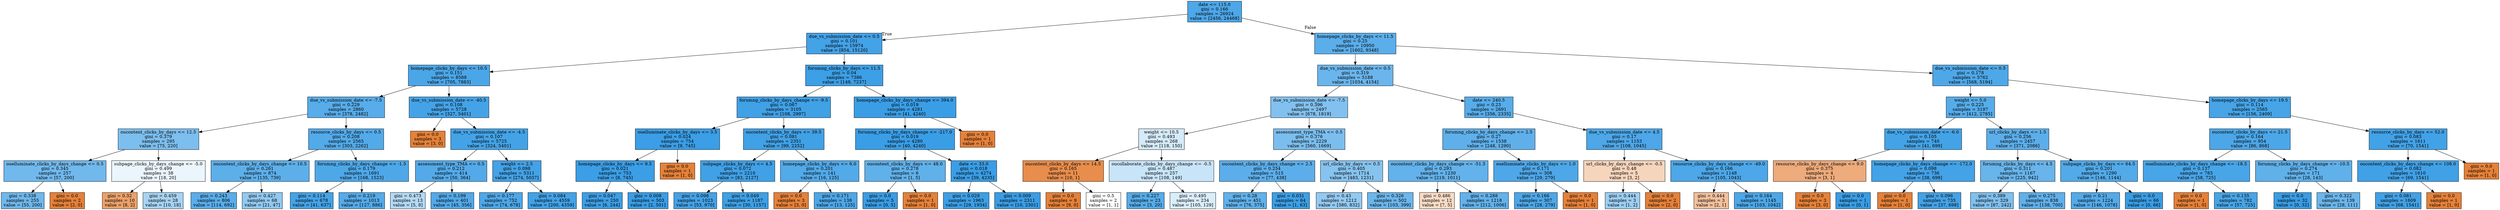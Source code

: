 digraph Tree {
node [shape=box, style="filled", color="black"] ;
0 [label="date <= 115.0\ngini = 0.166\nsamples = 26924\nvalue = [2456, 24468]", fillcolor="#399de5e5"] ;
1 [label="due_vs_submission_date <= 0.5\ngini = 0.101\nsamples = 15974\nvalue = [854, 15120]", fillcolor="#399de5f1"] ;
0 -> 1 [labeldistance=2.5, labelangle=45, headlabel="True"] ;
2 [label="homepage_clicks_by_days <= 10.5\ngini = 0.151\nsamples = 8588\nvalue = [705, 7883]", fillcolor="#399de5e8"] ;
1 -> 2 ;
3 [label="due_vs_submission_date <= -7.5\ngini = 0.229\nsamples = 2860\nvalue = [378, 2482]", fillcolor="#399de5d8"] ;
2 -> 3 ;
4 [label="oucontent_clicks_by_days <= 12.5\ngini = 0.379\nsamples = 295\nvalue = [75, 220]", fillcolor="#399de5a8"] ;
3 -> 4 ;
5 [label="ouelluminate_clicks_by_days_change <= 0.5\ngini = 0.345\nsamples = 257\nvalue = [57, 200]", fillcolor="#399de5b6"] ;
4 -> 5 ;
6 [label="gini = 0.338\nsamples = 255\nvalue = [55, 200]", fillcolor="#399de5b9"] ;
5 -> 6 ;
7 [label="gini = 0.0\nsamples = 2\nvalue = [2, 0]", fillcolor="#e58139ff"] ;
5 -> 7 ;
8 [label="subpage_clicks_by_days_change <= -5.0\ngini = 0.499\nsamples = 38\nvalue = [18, 20]", fillcolor="#399de519"] ;
4 -> 8 ;
9 [label="gini = 0.32\nsamples = 10\nvalue = [8, 2]", fillcolor="#e58139bf"] ;
8 -> 9 ;
10 [label="gini = 0.459\nsamples = 28\nvalue = [10, 18]", fillcolor="#399de571"] ;
8 -> 10 ;
11 [label="resource_clicks_by_days <= 0.5\ngini = 0.208\nsamples = 2565\nvalue = [303, 2262]", fillcolor="#399de5dd"] ;
3 -> 11 ;
12 [label="oucontent_clicks_by_days_change <= 10.5\ngini = 0.261\nsamples = 874\nvalue = [135, 739]", fillcolor="#399de5d0"] ;
11 -> 12 ;
13 [label="gini = 0.243\nsamples = 806\nvalue = [114, 692]", fillcolor="#399de5d5"] ;
12 -> 13 ;
14 [label="gini = 0.427\nsamples = 68\nvalue = [21, 47]", fillcolor="#399de58d"] ;
12 -> 14 ;
15 [label="forumng_clicks_by_days_change <= -1.5\ngini = 0.179\nsamples = 1691\nvalue = [168, 1523]", fillcolor="#399de5e3"] ;
11 -> 15 ;
16 [label="gini = 0.114\nsamples = 678\nvalue = [41, 637]", fillcolor="#399de5ef"] ;
15 -> 16 ;
17 [label="gini = 0.219\nsamples = 1013\nvalue = [127, 886]", fillcolor="#399de5da"] ;
15 -> 17 ;
18 [label="due_vs_submission_date <= -40.5\ngini = 0.108\nsamples = 5728\nvalue = [327, 5401]", fillcolor="#399de5f0"] ;
2 -> 18 ;
19 [label="gini = 0.0\nsamples = 3\nvalue = [3, 0]", fillcolor="#e58139ff"] ;
18 -> 19 ;
20 [label="due_vs_submission_date <= -4.5\ngini = 0.107\nsamples = 5725\nvalue = [324, 5401]", fillcolor="#399de5f0"] ;
18 -> 20 ;
21 [label="assessment_type_TMA <= 0.5\ngini = 0.212\nsamples = 414\nvalue = [50, 364]", fillcolor="#399de5dc"] ;
20 -> 21 ;
22 [label="gini = 0.473\nsamples = 13\nvalue = [5, 8]", fillcolor="#399de560"] ;
21 -> 22 ;
23 [label="gini = 0.199\nsamples = 401\nvalue = [45, 356]", fillcolor="#399de5df"] ;
21 -> 23 ;
24 [label="weight <= 2.5\ngini = 0.098\nsamples = 5311\nvalue = [274, 5037]", fillcolor="#399de5f1"] ;
20 -> 24 ;
25 [label="gini = 0.177\nsamples = 752\nvalue = [74, 678]", fillcolor="#399de5e3"] ;
24 -> 25 ;
26 [label="gini = 0.084\nsamples = 4559\nvalue = [200, 4359]", fillcolor="#399de5f3"] ;
24 -> 26 ;
27 [label="forumng_clicks_by_days <= 11.5\ngini = 0.04\nsamples = 7386\nvalue = [149, 7237]", fillcolor="#399de5fa"] ;
1 -> 27 ;
28 [label="forumng_clicks_by_days_change <= -9.5\ngini = 0.067\nsamples = 3105\nvalue = [108, 2997]", fillcolor="#399de5f6"] ;
27 -> 28 ;
29 [label="ouelluminate_clicks_by_days <= 3.5\ngini = 0.024\nsamples = 754\nvalue = [9, 745]", fillcolor="#399de5fc"] ;
28 -> 29 ;
30 [label="homepage_clicks_by_days <= 9.5\ngini = 0.021\nsamples = 753\nvalue = [8, 745]", fillcolor="#399de5fc"] ;
29 -> 30 ;
31 [label="gini = 0.047\nsamples = 250\nvalue = [6, 244]", fillcolor="#399de5f9"] ;
30 -> 31 ;
32 [label="gini = 0.008\nsamples = 503\nvalue = [2, 501]", fillcolor="#399de5fe"] ;
30 -> 32 ;
33 [label="gini = 0.0\nsamples = 1\nvalue = [1, 0]", fillcolor="#e58139ff"] ;
29 -> 33 ;
34 [label="oucontent_clicks_by_days <= 39.5\ngini = 0.081\nsamples = 2351\nvalue = [99, 2252]", fillcolor="#399de5f4"] ;
28 -> 34 ;
35 [label="subpage_clicks_by_days <= 4.5\ngini = 0.072\nsamples = 2210\nvalue = [83, 2127]", fillcolor="#399de5f5"] ;
34 -> 35 ;
36 [label="gini = 0.098\nsamples = 1023\nvalue = [53, 970]", fillcolor="#399de5f1"] ;
35 -> 36 ;
37 [label="gini = 0.049\nsamples = 1187\nvalue = [30, 1157]", fillcolor="#399de5f8"] ;
35 -> 37 ;
38 [label="homepage_clicks_by_days <= 6.0\ngini = 0.201\nsamples = 141\nvalue = [16, 125]", fillcolor="#399de5de"] ;
34 -> 38 ;
39 [label="gini = 0.0\nsamples = 3\nvalue = [3, 0]", fillcolor="#e58139ff"] ;
38 -> 39 ;
40 [label="gini = 0.171\nsamples = 138\nvalue = [13, 125]", fillcolor="#399de5e4"] ;
38 -> 40 ;
41 [label="homepage_clicks_by_days_change <= 394.0\ngini = 0.019\nsamples = 4281\nvalue = [41, 4240]", fillcolor="#399de5fd"] ;
27 -> 41 ;
42 [label="forumng_clicks_by_days_change <= -217.0\ngini = 0.019\nsamples = 4280\nvalue = [40, 4240]", fillcolor="#399de5fd"] ;
41 -> 42 ;
43 [label="oucontent_clicks_by_days <= 48.0\ngini = 0.278\nsamples = 6\nvalue = [1, 5]", fillcolor="#399de5cc"] ;
42 -> 43 ;
44 [label="gini = 0.0\nsamples = 5\nvalue = [0, 5]", fillcolor="#399de5ff"] ;
43 -> 44 ;
45 [label="gini = 0.0\nsamples = 1\nvalue = [1, 0]", fillcolor="#e58139ff"] ;
43 -> 45 ;
46 [label="date <= 33.0\ngini = 0.018\nsamples = 4274\nvalue = [39, 4235]", fillcolor="#399de5fd"] ;
42 -> 46 ;
47 [label="gini = 0.029\nsamples = 1963\nvalue = [29, 1934]", fillcolor="#399de5fb"] ;
46 -> 47 ;
48 [label="gini = 0.009\nsamples = 2311\nvalue = [10, 2301]", fillcolor="#399de5fe"] ;
46 -> 48 ;
49 [label="gini = 0.0\nsamples = 1\nvalue = [1, 0]", fillcolor="#e58139ff"] ;
41 -> 49 ;
50 [label="homepage_clicks_by_days <= 11.5\ngini = 0.25\nsamples = 10950\nvalue = [1602, 9348]", fillcolor="#399de5d3"] ;
0 -> 50 [labeldistance=2.5, labelangle=-45, headlabel="False"] ;
51 [label="due_vs_submission_date <= 0.5\ngini = 0.319\nsamples = 5188\nvalue = [1034, 4154]", fillcolor="#399de5c0"] ;
50 -> 51 ;
52 [label="due_vs_submission_date <= -7.5\ngini = 0.396\nsamples = 2497\nvalue = [678, 1819]", fillcolor="#399de5a0"] ;
51 -> 52 ;
53 [label="weight <= 10.5\ngini = 0.493\nsamples = 268\nvalue = [118, 150]", fillcolor="#399de536"] ;
52 -> 53 ;
54 [label="oucontent_clicks_by_days <= 14.5\ngini = 0.165\nsamples = 11\nvalue = [10, 1]", fillcolor="#e58139e6"] ;
53 -> 54 ;
55 [label="gini = 0.0\nsamples = 9\nvalue = [9, 0]", fillcolor="#e58139ff"] ;
54 -> 55 ;
56 [label="gini = 0.5\nsamples = 2\nvalue = [1, 1]", fillcolor="#e5813900"] ;
54 -> 56 ;
57 [label="oucollaborate_clicks_by_days_change <= -0.5\ngini = 0.487\nsamples = 257\nvalue = [108, 149]", fillcolor="#399de546"] ;
53 -> 57 ;
58 [label="gini = 0.227\nsamples = 23\nvalue = [3, 20]", fillcolor="#399de5d9"] ;
57 -> 58 ;
59 [label="gini = 0.495\nsamples = 234\nvalue = [105, 129]", fillcolor="#399de52f"] ;
57 -> 59 ;
60 [label="assessment_type_TMA <= 0.5\ngini = 0.376\nsamples = 2229\nvalue = [560, 1669]", fillcolor="#399de5a9"] ;
52 -> 60 ;
61 [label="oucontent_clicks_by_days_change <= 2.5\ngini = 0.254\nsamples = 515\nvalue = [77, 438]", fillcolor="#399de5d2"] ;
60 -> 61 ;
62 [label="gini = 0.28\nsamples = 451\nvalue = [76, 375]", fillcolor="#399de5cb"] ;
61 -> 62 ;
63 [label="gini = 0.031\nsamples = 64\nvalue = [1, 63]", fillcolor="#399de5fb"] ;
61 -> 63 ;
64 [label="url_clicks_by_days <= 0.5\ngini = 0.405\nsamples = 1714\nvalue = [483, 1231]", fillcolor="#399de59b"] ;
60 -> 64 ;
65 [label="gini = 0.43\nsamples = 1212\nvalue = [380, 832]", fillcolor="#399de58b"] ;
64 -> 65 ;
66 [label="gini = 0.326\nsamples = 502\nvalue = [103, 399]", fillcolor="#399de5bd"] ;
64 -> 66 ;
67 [label="date <= 240.5\ngini = 0.23\nsamples = 2691\nvalue = [356, 2335]", fillcolor="#399de5d8"] ;
51 -> 67 ;
68 [label="forumng_clicks_by_days_change <= 2.5\ngini = 0.27\nsamples = 1538\nvalue = [248, 1290]", fillcolor="#399de5ce"] ;
67 -> 68 ;
69 [label="oucontent_clicks_by_days_change <= -51.5\ngini = 0.293\nsamples = 1230\nvalue = [219, 1011]", fillcolor="#399de5c8"] ;
68 -> 69 ;
70 [label="gini = 0.486\nsamples = 12\nvalue = [7, 5]", fillcolor="#e5813949"] ;
69 -> 70 ;
71 [label="gini = 0.288\nsamples = 1218\nvalue = [212, 1006]", fillcolor="#399de5c9"] ;
69 -> 71 ;
72 [label="ouelluminate_clicks_by_days <= 1.0\ngini = 0.171\nsamples = 308\nvalue = [29, 279]", fillcolor="#399de5e4"] ;
68 -> 72 ;
73 [label="gini = 0.166\nsamples = 307\nvalue = [28, 279]", fillcolor="#399de5e5"] ;
72 -> 73 ;
74 [label="gini = 0.0\nsamples = 1\nvalue = [1, 0]", fillcolor="#e58139ff"] ;
72 -> 74 ;
75 [label="due_vs_submission_date <= 4.5\ngini = 0.17\nsamples = 1153\nvalue = [108, 1045]", fillcolor="#399de5e5"] ;
67 -> 75 ;
76 [label="url_clicks_by_days_change <= -0.5\ngini = 0.48\nsamples = 5\nvalue = [3, 2]", fillcolor="#e5813955"] ;
75 -> 76 ;
77 [label="gini = 0.444\nsamples = 3\nvalue = [1, 2]", fillcolor="#399de57f"] ;
76 -> 77 ;
78 [label="gini = 0.0\nsamples = 2\nvalue = [2, 0]", fillcolor="#e58139ff"] ;
76 -> 78 ;
79 [label="resource_clicks_by_days_change <= -49.0\ngini = 0.166\nsamples = 1148\nvalue = [105, 1043]", fillcolor="#399de5e5"] ;
75 -> 79 ;
80 [label="gini = 0.444\nsamples = 3\nvalue = [2, 1]", fillcolor="#e581397f"] ;
79 -> 80 ;
81 [label="gini = 0.164\nsamples = 1145\nvalue = [103, 1042]", fillcolor="#399de5e6"] ;
79 -> 81 ;
82 [label="due_vs_submission_date <= 0.5\ngini = 0.178\nsamples = 5762\nvalue = [568, 5194]", fillcolor="#399de5e3"] ;
50 -> 82 ;
83 [label="weight <= 5.0\ngini = 0.225\nsamples = 3197\nvalue = [412, 2785]", fillcolor="#399de5d9"] ;
82 -> 83 ;
84 [label="due_vs_submission_date <= -6.0\ngini = 0.105\nsamples = 740\nvalue = [41, 699]", fillcolor="#399de5f0"] ;
83 -> 84 ;
85 [label="resource_clicks_by_days_change <= 9.0\ngini = 0.375\nsamples = 4\nvalue = [3, 1]", fillcolor="#e58139aa"] ;
84 -> 85 ;
86 [label="gini = 0.0\nsamples = 3\nvalue = [3, 0]", fillcolor="#e58139ff"] ;
85 -> 86 ;
87 [label="gini = 0.0\nsamples = 1\nvalue = [0, 1]", fillcolor="#399de5ff"] ;
85 -> 87 ;
88 [label="homepage_clicks_by_days_change <= -172.0\ngini = 0.098\nsamples = 736\nvalue = [38, 698]", fillcolor="#399de5f1"] ;
84 -> 88 ;
89 [label="gini = 0.0\nsamples = 1\nvalue = [1, 0]", fillcolor="#e58139ff"] ;
88 -> 89 ;
90 [label="gini = 0.096\nsamples = 735\nvalue = [37, 698]", fillcolor="#399de5f1"] ;
88 -> 90 ;
91 [label="url_clicks_by_days <= 1.5\ngini = 0.256\nsamples = 2457\nvalue = [371, 2086]", fillcolor="#399de5d2"] ;
83 -> 91 ;
92 [label="forumng_clicks_by_days <= 4.5\ngini = 0.311\nsamples = 1167\nvalue = [225, 942]", fillcolor="#399de5c2"] ;
91 -> 92 ;
93 [label="gini = 0.389\nsamples = 329\nvalue = [87, 242]", fillcolor="#399de5a3"] ;
92 -> 93 ;
94 [label="gini = 0.275\nsamples = 838\nvalue = [138, 700]", fillcolor="#399de5cd"] ;
92 -> 94 ;
95 [label="subpage_clicks_by_days <= 64.5\ngini = 0.201\nsamples = 1290\nvalue = [146, 1144]", fillcolor="#399de5de"] ;
91 -> 95 ;
96 [label="gini = 0.21\nsamples = 1224\nvalue = [146, 1078]", fillcolor="#399de5dc"] ;
95 -> 96 ;
97 [label="gini = 0.0\nsamples = 66\nvalue = [0, 66]", fillcolor="#399de5ff"] ;
95 -> 97 ;
98 [label="homepage_clicks_by_days <= 19.5\ngini = 0.114\nsamples = 2565\nvalue = [156, 2409]", fillcolor="#399de5ee"] ;
82 -> 98 ;
99 [label="oucontent_clicks_by_days <= 21.5\ngini = 0.164\nsamples = 954\nvalue = [86, 868]", fillcolor="#399de5e6"] ;
98 -> 99 ;
100 [label="ouelluminate_clicks_by_days_change <= -18.5\ngini = 0.137\nsamples = 783\nvalue = [58, 725]", fillcolor="#399de5eb"] ;
99 -> 100 ;
101 [label="gini = 0.0\nsamples = 1\nvalue = [1, 0]", fillcolor="#e58139ff"] ;
100 -> 101 ;
102 [label="gini = 0.135\nsamples = 782\nvalue = [57, 725]", fillcolor="#399de5eb"] ;
100 -> 102 ;
103 [label="forumng_clicks_by_days_change <= -10.5\ngini = 0.274\nsamples = 171\nvalue = [28, 143]", fillcolor="#399de5cd"] ;
99 -> 103 ;
104 [label="gini = 0.0\nsamples = 32\nvalue = [0, 32]", fillcolor="#399de5ff"] ;
103 -> 104 ;
105 [label="gini = 0.322\nsamples = 139\nvalue = [28, 111]", fillcolor="#399de5bf"] ;
103 -> 105 ;
106 [label="resource_clicks_by_days <= 52.0\ngini = 0.083\nsamples = 1611\nvalue = [70, 1541]", fillcolor="#399de5f3"] ;
98 -> 106 ;
107 [label="oucontent_clicks_by_days_change <= 108.0\ngini = 0.082\nsamples = 1610\nvalue = [69, 1541]", fillcolor="#399de5f4"] ;
106 -> 107 ;
108 [label="gini = 0.081\nsamples = 1609\nvalue = [68, 1541]", fillcolor="#399de5f4"] ;
107 -> 108 ;
109 [label="gini = 0.0\nsamples = 1\nvalue = [1, 0]", fillcolor="#e58139ff"] ;
107 -> 109 ;
110 [label="gini = 0.0\nsamples = 1\nvalue = [1, 0]", fillcolor="#e58139ff"] ;
106 -> 110 ;
}